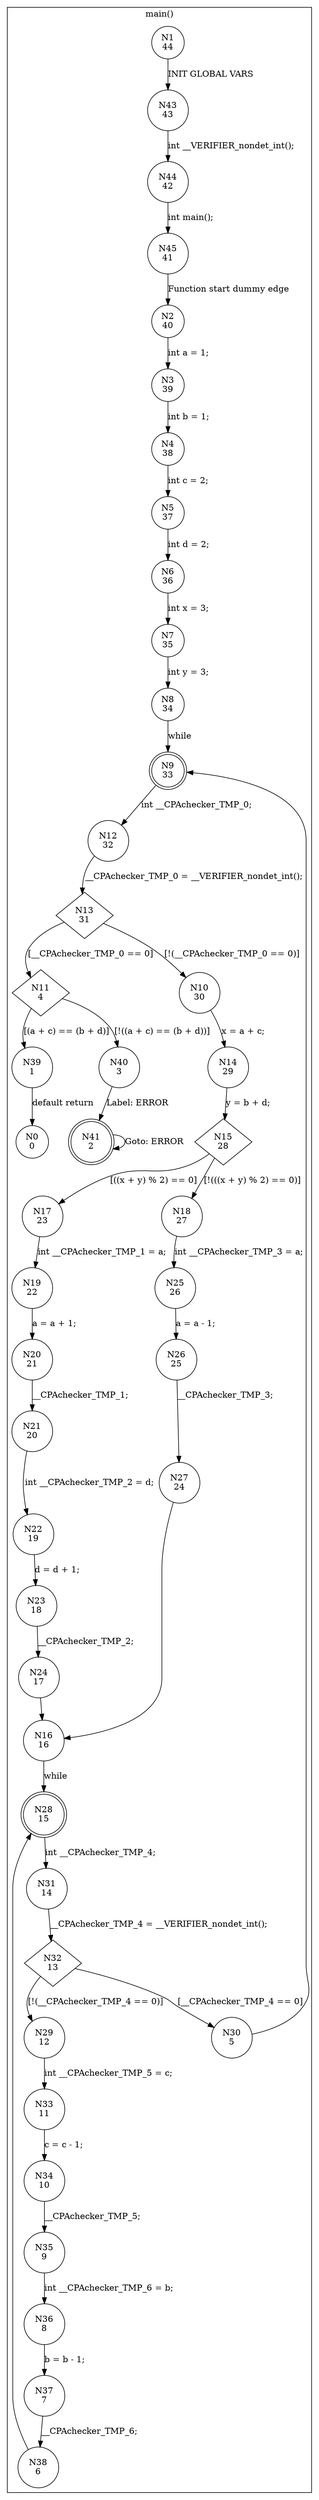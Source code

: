 digraph CFA {
1 [shape="circle" label="N1\n44"]
43 [shape="circle" label="N43\n43"]
44 [shape="circle" label="N44\n42"]
45 [shape="circle" label="N45\n41"]
2 [shape="circle" label="N2\n40"]
3 [shape="circle" label="N3\n39"]
4 [shape="circle" label="N4\n38"]
5 [shape="circle" label="N5\n37"]
6 [shape="circle" label="N6\n36"]
7 [shape="circle" label="N7\n35"]
8 [shape="circle" label="N8\n34"]
9 [shape="doublecircle" label="N9\n33"]
12 [shape="circle" label="N12\n32"]
13 [shape="diamond" label="N13\n31"]
10 [shape="circle" label="N10\n30"]
14 [shape="circle" label="N14\n29"]
15 [shape="diamond" label="N15\n28"]
18 [shape="circle" label="N18\n27"]
25 [shape="circle" label="N25\n26"]
26 [shape="circle" label="N26\n25"]
27 [shape="circle" label="N27\n24"]
16 [shape="circle" label="N16\n16"]
28 [shape="doublecircle" label="N28\n15"]
31 [shape="circle" label="N31\n14"]
32 [shape="diamond" label="N32\n13"]
29 [shape="circle" label="N29\n12"]
33 [shape="circle" label="N33\n11"]
34 [shape="circle" label="N34\n10"]
35 [shape="circle" label="N35\n9"]
36 [shape="circle" label="N36\n8"]
37 [shape="circle" label="N37\n7"]
38 [shape="circle" label="N38\n6"]
30 [shape="circle" label="N30\n5"]
17 [shape="circle" label="N17\n23"]
19 [shape="circle" label="N19\n22"]
20 [shape="circle" label="N20\n21"]
21 [shape="circle" label="N21\n20"]
22 [shape="circle" label="N22\n19"]
23 [shape="circle" label="N23\n18"]
24 [shape="circle" label="N24\n17"]
11 [shape="diamond" label="N11\n4"]
40 [shape="circle" label="N40\n3"]
41 [shape="doublecircle" label="N41\n2"]
39 [shape="circle" label="N39\n1"]
0 [shape="circle" label="N0\n0"]
node [shape="circle"]
subgraph cluster_main {
label="main()"
1 -> 43 [label="INIT GLOBAL VARS"]
43 -> 44 [label="int __VERIFIER_nondet_int();"]
44 -> 45 [label="int main();"]
45 -> 2 [label="Function start dummy edge"]
2 -> 3 [label="int a = 1;"]
3 -> 4 [label="int b = 1;"]
4 -> 5 [label="int c = 2;"]
5 -> 6 [label="int d = 2;"]
6 -> 7 [label="int x = 3;"]
7 -> 8 [label="int y = 3;"]
8 -> 9 [label="while"]
9 -> 12 [label="int __CPAchecker_TMP_0;"]
12 -> 13 [label="__CPAchecker_TMP_0 = __VERIFIER_nondet_int();"]
13 -> 11 [label="[__CPAchecker_TMP_0 == 0]"]
13 -> 10 [label="[!(__CPAchecker_TMP_0 == 0)]"]
10 -> 14 [label="x = a + c;"]
14 -> 15 [label="y = b + d;"]
15 -> 17 [label="[((x + y) % 2) == 0]"]
15 -> 18 [label="[!(((x + y) % 2) == 0)]"]
18 -> 25 [label="int __CPAchecker_TMP_3 = a;"]
25 -> 26 [label="a = a - 1;"]
26 -> 27 [label="__CPAchecker_TMP_3;"]
27 -> 16 [label=""]
16 -> 28 [label="while"]
28 -> 31 [label="int __CPAchecker_TMP_4;"]
31 -> 32 [label="__CPAchecker_TMP_4 = __VERIFIER_nondet_int();"]
32 -> 30 [label="[__CPAchecker_TMP_4 == 0]"]
32 -> 29 [label="[!(__CPAchecker_TMP_4 == 0)]"]
29 -> 33 [label="int __CPAchecker_TMP_5 = c;"]
33 -> 34 [label="c = c - 1;"]
34 -> 35 [label="__CPAchecker_TMP_5;"]
35 -> 36 [label="int __CPAchecker_TMP_6 = b;"]
36 -> 37 [label="b = b - 1;"]
37 -> 38 [label="__CPAchecker_TMP_6;"]
38 -> 28 [label=""]
30 -> 9 [label=""]
17 -> 19 [label="int __CPAchecker_TMP_1 = a;"]
19 -> 20 [label="a = a + 1;"]
20 -> 21 [label="__CPAchecker_TMP_1;"]
21 -> 22 [label="int __CPAchecker_TMP_2 = d;"]
22 -> 23 [label="d = d + 1;"]
23 -> 24 [label="__CPAchecker_TMP_2;"]
24 -> 16 [label=""]
11 -> 39 [label="[(a + c) == (b + d)]"]
11 -> 40 [label="[!((a + c) == (b + d))]"]
40 -> 41 [label="Label: ERROR"]
41 -> 41 [label="Goto: ERROR"]
39 -> 0 [label="default return"]}
}
